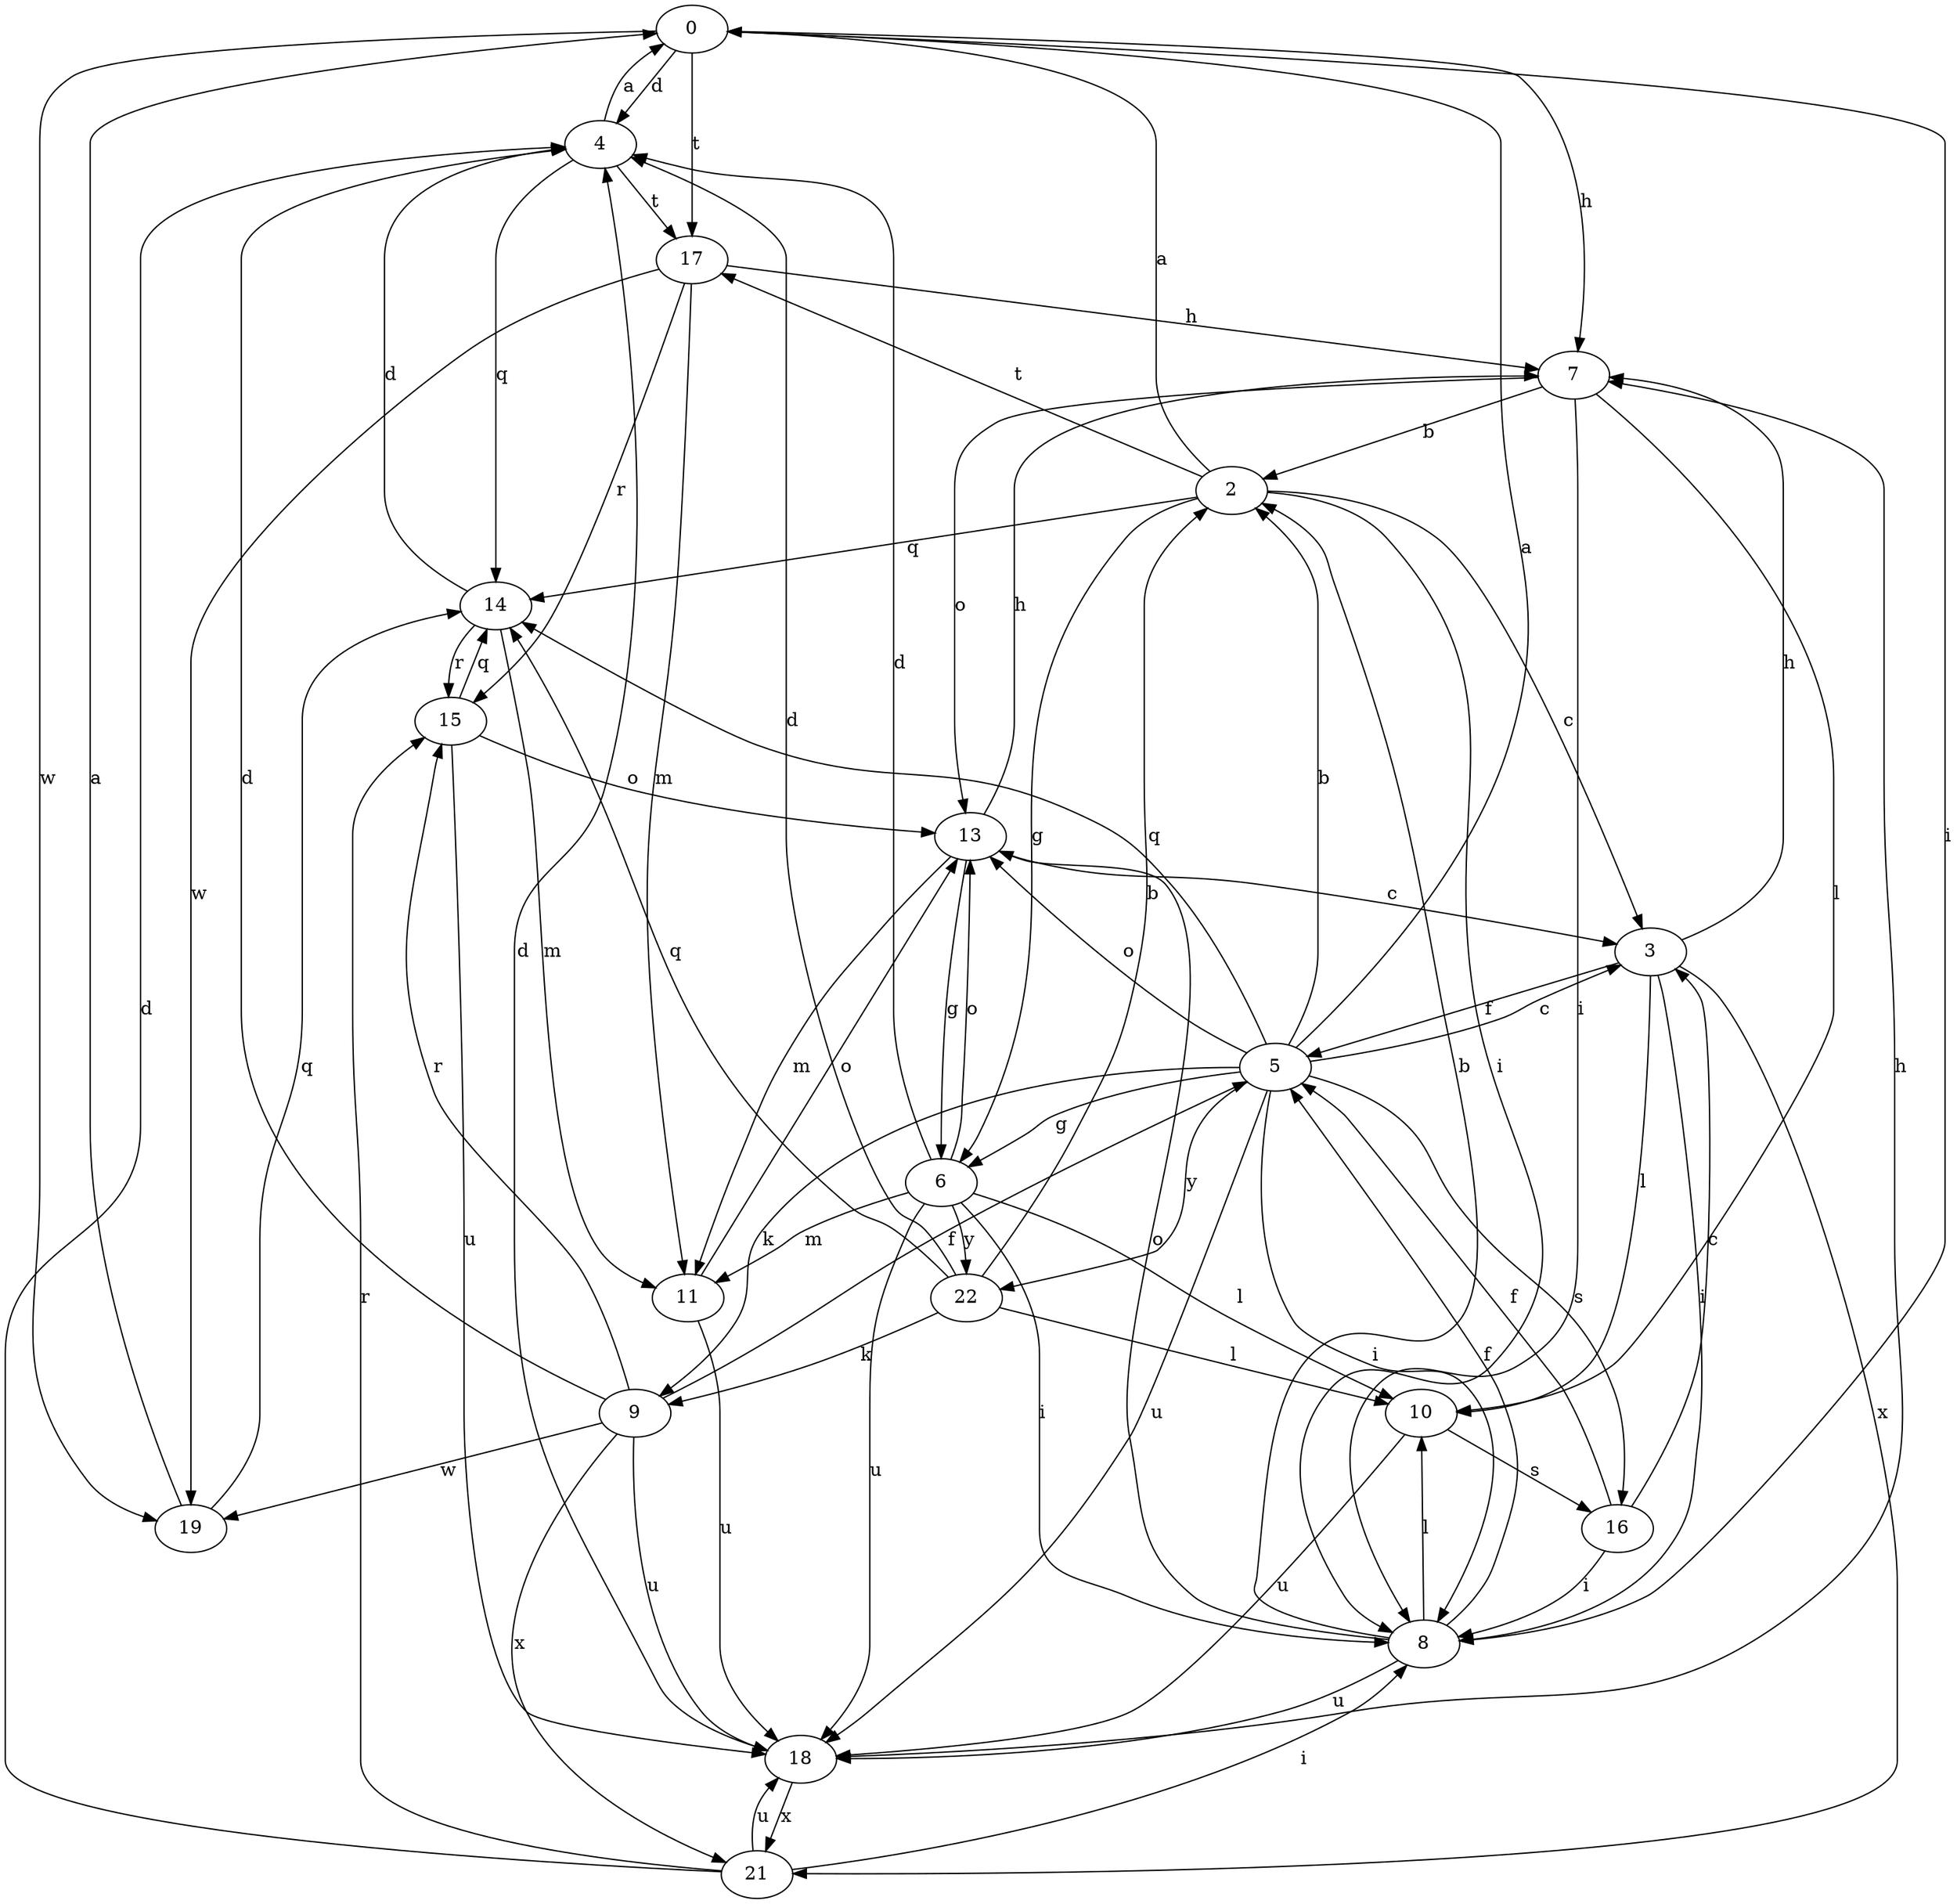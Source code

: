 strict digraph  {
0;
2;
3;
4;
5;
6;
7;
8;
9;
10;
11;
13;
14;
15;
16;
17;
18;
19;
21;
22;
0 -> 4  [label=d];
0 -> 7  [label=h];
0 -> 8  [label=i];
0 -> 17  [label=t];
0 -> 19  [label=w];
2 -> 0  [label=a];
2 -> 3  [label=c];
2 -> 6  [label=g];
2 -> 8  [label=i];
2 -> 14  [label=q];
2 -> 17  [label=t];
3 -> 5  [label=f];
3 -> 7  [label=h];
3 -> 8  [label=i];
3 -> 10  [label=l];
3 -> 21  [label=x];
4 -> 0  [label=a];
4 -> 14  [label=q];
4 -> 17  [label=t];
5 -> 0  [label=a];
5 -> 2  [label=b];
5 -> 3  [label=c];
5 -> 6  [label=g];
5 -> 8  [label=i];
5 -> 9  [label=k];
5 -> 13  [label=o];
5 -> 14  [label=q];
5 -> 16  [label=s];
5 -> 18  [label=u];
5 -> 22  [label=y];
6 -> 4  [label=d];
6 -> 8  [label=i];
6 -> 10  [label=l];
6 -> 11  [label=m];
6 -> 13  [label=o];
6 -> 18  [label=u];
6 -> 22  [label=y];
7 -> 2  [label=b];
7 -> 8  [label=i];
7 -> 10  [label=l];
7 -> 13  [label=o];
8 -> 2  [label=b];
8 -> 5  [label=f];
8 -> 10  [label=l];
8 -> 13  [label=o];
8 -> 18  [label=u];
9 -> 4  [label=d];
9 -> 5  [label=f];
9 -> 15  [label=r];
9 -> 18  [label=u];
9 -> 19  [label=w];
9 -> 21  [label=x];
10 -> 16  [label=s];
10 -> 18  [label=u];
11 -> 13  [label=o];
11 -> 18  [label=u];
13 -> 3  [label=c];
13 -> 6  [label=g];
13 -> 7  [label=h];
13 -> 11  [label=m];
14 -> 4  [label=d];
14 -> 11  [label=m];
14 -> 15  [label=r];
15 -> 13  [label=o];
15 -> 14  [label=q];
15 -> 18  [label=u];
16 -> 3  [label=c];
16 -> 5  [label=f];
16 -> 8  [label=i];
17 -> 7  [label=h];
17 -> 11  [label=m];
17 -> 15  [label=r];
17 -> 19  [label=w];
18 -> 4  [label=d];
18 -> 7  [label=h];
18 -> 21  [label=x];
19 -> 0  [label=a];
19 -> 14  [label=q];
21 -> 4  [label=d];
21 -> 8  [label=i];
21 -> 15  [label=r];
21 -> 18  [label=u];
22 -> 2  [label=b];
22 -> 4  [label=d];
22 -> 9  [label=k];
22 -> 10  [label=l];
22 -> 14  [label=q];
}
